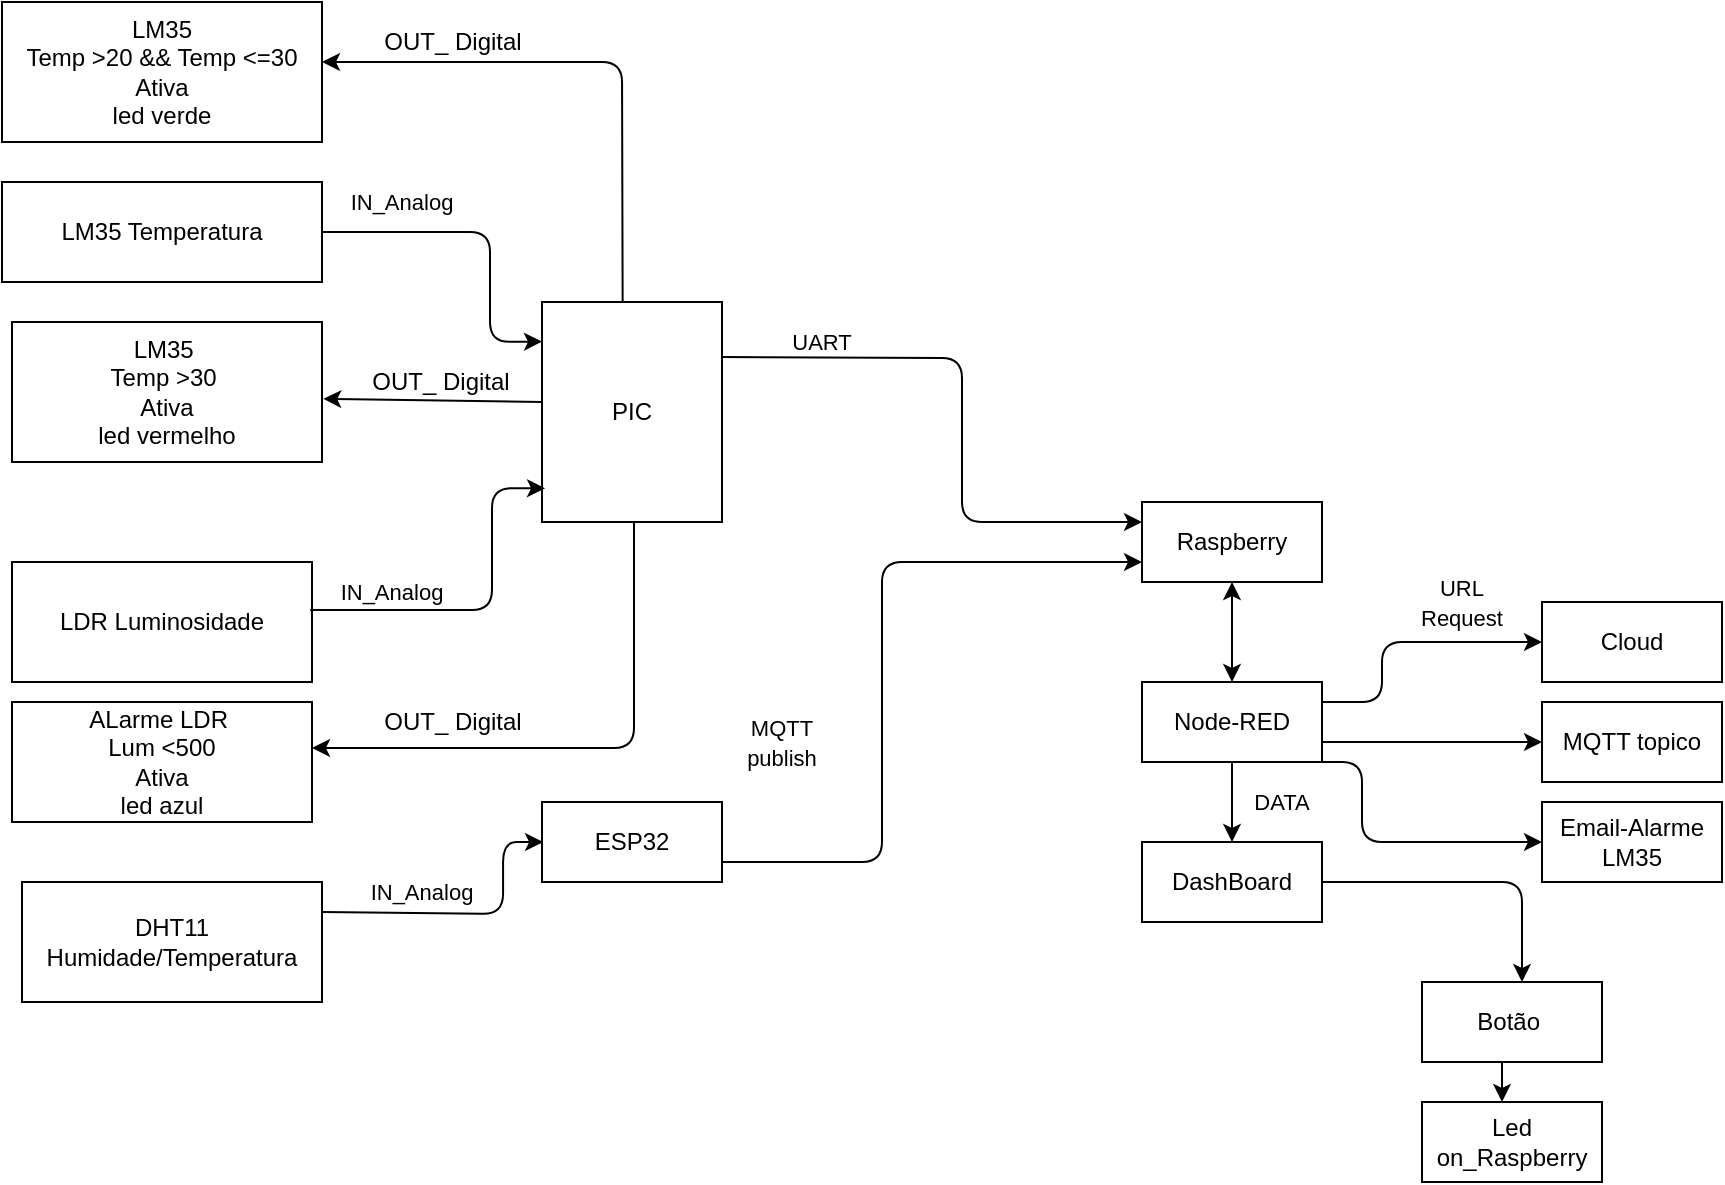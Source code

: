 <mxfile version="14.4.3" type="device"><diagram id="VqmofVy-A_l2AoQshbaq" name="Página-1"><mxGraphModel dx="633" dy="291" grid="1" gridSize="10" guides="1" tooltips="1" connect="1" arrows="1" fold="1" page="1" pageScale="1" pageWidth="827" pageHeight="1169" math="0" shadow="0"><root><mxCell id="0"/><mxCell id="1" parent="0"/><mxCell id="NmGZj781RLPW3mfDKtj8-3" value="PIC" style="rounded=0;whiteSpace=wrap;html=1;" vertex="1" parent="1"><mxGeometry x="420" y="150" width="90" height="110" as="geometry"/></mxCell><mxCell id="NmGZj781RLPW3mfDKtj8-4" value="Raspberry" style="rounded=0;whiteSpace=wrap;html=1;" vertex="1" parent="1"><mxGeometry x="720" y="250" width="90" height="40" as="geometry"/></mxCell><mxCell id="NmGZj781RLPW3mfDKtj8-6" value="&lt;font style=&quot;font-size: 11px&quot;&gt;UART&lt;/font&gt;" style="text;html=1;strokeColor=none;fillColor=none;align=center;verticalAlign=middle;whiteSpace=wrap;rounded=0;" vertex="1" parent="1"><mxGeometry x="540" y="160" width="40" height="20" as="geometry"/></mxCell><mxCell id="NmGZj781RLPW3mfDKtj8-7" value="LM35 Temperatura" style="rounded=0;whiteSpace=wrap;html=1;" vertex="1" parent="1"><mxGeometry x="150" y="90" width="160" height="50" as="geometry"/></mxCell><mxCell id="NmGZj781RLPW3mfDKtj8-9" value="LDR Luminosidade" style="rounded=0;whiteSpace=wrap;html=1;" vertex="1" parent="1"><mxGeometry x="155" y="280" width="150" height="60" as="geometry"/></mxCell><mxCell id="NmGZj781RLPW3mfDKtj8-12" value="" style="endArrow=classic;html=1;exitX=1;exitY=0.5;exitDx=0;exitDy=0;entryX=0;entryY=0.18;entryDx=0;entryDy=0;entryPerimeter=0;" edge="1" parent="1" source="NmGZj781RLPW3mfDKtj8-7" target="NmGZj781RLPW3mfDKtj8-3"><mxGeometry x="239" y="119.84" width="50" height="50" as="geometry"><mxPoint x="354" y="120" as="sourcePoint"/><mxPoint x="414" y="169.84" as="targetPoint"/><Array as="points"><mxPoint x="394" y="115"/><mxPoint x="394" y="170"/></Array></mxGeometry></mxCell><mxCell id="NmGZj781RLPW3mfDKtj8-13" value="&lt;font style=&quot;font-size: 11px&quot;&gt;IN_Analog&lt;/font&gt;" style="text;html=1;strokeColor=none;fillColor=none;align=center;verticalAlign=middle;whiteSpace=wrap;rounded=0;" vertex="1" parent="1"><mxGeometry x="330" y="90" width="40" height="20" as="geometry"/></mxCell><mxCell id="NmGZj781RLPW3mfDKtj8-16" value="" style="endArrow=classic;html=1;entryX=0.017;entryY=0.847;entryDx=0;entryDy=0;exitX=0.994;exitY=0.401;exitDx=0;exitDy=0;exitPerimeter=0;entryPerimeter=0;" edge="1" parent="1" source="NmGZj781RLPW3mfDKtj8-9" target="NmGZj781RLPW3mfDKtj8-3"><mxGeometry width="50" height="50" relative="1" as="geometry"><mxPoint x="375" y="316" as="sourcePoint"/><mxPoint x="415" y="280" as="targetPoint"/><Array as="points"><mxPoint x="395" y="304"/><mxPoint x="395" y="243"/></Array></mxGeometry></mxCell><mxCell id="NmGZj781RLPW3mfDKtj8-17" value="&lt;font style=&quot;font-size: 11px&quot;&gt;IN_Analog&lt;/font&gt;" style="text;html=1;strokeColor=none;fillColor=none;align=center;verticalAlign=middle;whiteSpace=wrap;rounded=0;" vertex="1" parent="1"><mxGeometry x="335" y="290" width="20" height="10" as="geometry"/></mxCell><mxCell id="NmGZj781RLPW3mfDKtj8-54" style="edgeStyle=orthogonalEdgeStyle;rounded=0;orthogonalLoop=1;jettySize=auto;html=1;exitX=0.5;exitY=1;exitDx=0;exitDy=0;entryX=0.5;entryY=0;entryDx=0;entryDy=0;" edge="1" parent="1" source="NmGZj781RLPW3mfDKtj8-18" target="NmGZj781RLPW3mfDKtj8-20"><mxGeometry relative="1" as="geometry"/></mxCell><mxCell id="NmGZj781RLPW3mfDKtj8-18" value="Node-RED" style="rounded=0;whiteSpace=wrap;html=1;" vertex="1" parent="1"><mxGeometry x="720" y="340" width="90" height="40" as="geometry"/></mxCell><mxCell id="NmGZj781RLPW3mfDKtj8-20" value="DashBoard" style="rounded=0;whiteSpace=wrap;html=1;" vertex="1" parent="1"><mxGeometry x="720" y="420" width="90" height="40" as="geometry"/></mxCell><mxCell id="NmGZj781RLPW3mfDKtj8-24" value="&lt;font style=&quot;font-size: 11px&quot;&gt;DATA&lt;/font&gt;" style="text;html=1;strokeColor=none;fillColor=none;align=center;verticalAlign=middle;whiteSpace=wrap;rounded=0;" vertex="1" parent="1"><mxGeometry x="770" y="390" width="40" height="20" as="geometry"/></mxCell><mxCell id="NmGZj781RLPW3mfDKtj8-25" value="Cloud" style="rounded=0;whiteSpace=wrap;html=1;" vertex="1" parent="1"><mxGeometry x="920" y="300" width="90" height="40" as="geometry"/></mxCell><mxCell id="NmGZj781RLPW3mfDKtj8-28" value="DHT11 Humidade/Temperatura" style="rounded=0;whiteSpace=wrap;html=1;" vertex="1" parent="1"><mxGeometry x="160" y="440" width="150" height="60" as="geometry"/></mxCell><mxCell id="NmGZj781RLPW3mfDKtj8-29" value="ESP32" style="rounded=0;whiteSpace=wrap;html=1;" vertex="1" parent="1"><mxGeometry x="420" y="400" width="90" height="40" as="geometry"/></mxCell><mxCell id="NmGZj781RLPW3mfDKtj8-31" value="" style="endArrow=classic;html=1;entryX=0;entryY=0.75;entryDx=0;entryDy=0;exitX=1;exitY=0.25;exitDx=0;exitDy=0;" edge="1" parent="1" source="NmGZj781RLPW3mfDKtj8-28"><mxGeometry width="50" height="50" relative="1" as="geometry"><mxPoint x="330.0" y="456.04" as="sourcePoint"/><mxPoint x="420.54" y="420" as="targetPoint"/><Array as="points"><mxPoint x="400.54" y="456"/><mxPoint x="400.54" y="420"/></Array></mxGeometry></mxCell><mxCell id="NmGZj781RLPW3mfDKtj8-32" value="&lt;font style=&quot;font-size: 11px&quot;&gt;IN_Analog&lt;/font&gt;" style="text;html=1;strokeColor=none;fillColor=none;align=center;verticalAlign=middle;whiteSpace=wrap;rounded=0;" vertex="1" parent="1"><mxGeometry x="350" y="440" width="20" height="10" as="geometry"/></mxCell><mxCell id="NmGZj781RLPW3mfDKtj8-38" value="" style="endArrow=classic;html=1;exitX=1;exitY=0.75;exitDx=0;exitDy=0;entryX=0;entryY=0.75;entryDx=0;entryDy=0;" edge="1" parent="1" source="NmGZj781RLPW3mfDKtj8-29" target="NmGZj781RLPW3mfDKtj8-4"><mxGeometry width="50" height="50" relative="1" as="geometry"><mxPoint x="520" y="390" as="sourcePoint"/><mxPoint x="670" y="280" as="targetPoint"/><Array as="points"><mxPoint x="590" y="430"/><mxPoint x="590" y="280"/></Array></mxGeometry></mxCell><mxCell id="NmGZj781RLPW3mfDKtj8-39" value="&lt;font style=&quot;font-size: 11px&quot;&gt;MQTT publish&lt;/font&gt;" style="text;html=1;strokeColor=none;fillColor=none;align=center;verticalAlign=middle;whiteSpace=wrap;rounded=0;" vertex="1" parent="1"><mxGeometry x="520" y="360" width="40" height="20" as="geometry"/></mxCell><mxCell id="NmGZj781RLPW3mfDKtj8-42" value="&lt;font style=&quot;font-size: 11px&quot;&gt;URL Request&lt;/font&gt;" style="text;html=1;strokeColor=none;fillColor=none;align=center;verticalAlign=middle;whiteSpace=wrap;rounded=0;" vertex="1" parent="1"><mxGeometry x="850" y="280" width="60" height="40" as="geometry"/></mxCell><mxCell id="NmGZj781RLPW3mfDKtj8-44" value="MQTT topico" style="rounded=0;whiteSpace=wrap;html=1;" vertex="1" parent="1"><mxGeometry x="920" y="350" width="90" height="40" as="geometry"/></mxCell><mxCell id="NmGZj781RLPW3mfDKtj8-45" value="" style="endArrow=classic;html=1;exitX=1;exitY=0.75;exitDx=0;exitDy=0;entryX=0;entryY=0.5;entryDx=0;entryDy=0;" edge="1" parent="1" source="NmGZj781RLPW3mfDKtj8-18" target="NmGZj781RLPW3mfDKtj8-44"><mxGeometry width="50" height="50" relative="1" as="geometry"><mxPoint x="830" y="380" as="sourcePoint"/><mxPoint x="910" y="370" as="targetPoint"/><Array as="points"><mxPoint x="850" y="370"/></Array></mxGeometry></mxCell><mxCell id="NmGZj781RLPW3mfDKtj8-46" value="" style="endArrow=classic;html=1;exitX=1;exitY=0.25;exitDx=0;exitDy=0;" edge="1" parent="1" source="NmGZj781RLPW3mfDKtj8-3"><mxGeometry width="50" height="50" relative="1" as="geometry"><mxPoint x="560" y="230" as="sourcePoint"/><mxPoint x="720" y="260" as="targetPoint"/><Array as="points"><mxPoint x="630" y="178"/><mxPoint x="630" y="260"/></Array></mxGeometry></mxCell><mxCell id="NmGZj781RLPW3mfDKtj8-48" value="ALarme LDR&amp;nbsp;&lt;br&gt;Lum &amp;lt;500&lt;br&gt;Ativa&lt;br&gt;led azul" style="rounded=0;whiteSpace=wrap;html=1;" vertex="1" parent="1"><mxGeometry x="155" y="350" width="150" height="60" as="geometry"/></mxCell><mxCell id="NmGZj781RLPW3mfDKtj8-51" value="" style="endArrow=classic;html=1;" edge="1" parent="1"><mxGeometry width="50" height="50" relative="1" as="geometry"><mxPoint x="466" y="260" as="sourcePoint"/><mxPoint x="305" y="373" as="targetPoint"/><Array as="points"><mxPoint x="466" y="373"/></Array></mxGeometry></mxCell><mxCell id="NmGZj781RLPW3mfDKtj8-52" value="OUT_ Digital" style="text;html=1;align=center;verticalAlign=middle;resizable=0;points=[];autosize=1;" vertex="1" parent="1"><mxGeometry x="330" y="350" width="90" height="20" as="geometry"/></mxCell><mxCell id="NmGZj781RLPW3mfDKtj8-53" value="" style="endArrow=classic;startArrow=classic;html=1;exitX=0.5;exitY=0;exitDx=0;exitDy=0;" edge="1" parent="1" source="NmGZj781RLPW3mfDKtj8-18" target="NmGZj781RLPW3mfDKtj8-4"><mxGeometry width="50" height="50" relative="1" as="geometry"><mxPoint x="700" y="360" as="sourcePoint"/><mxPoint x="750" y="310" as="targetPoint"/></mxGeometry></mxCell><mxCell id="NmGZj781RLPW3mfDKtj8-57" value="" style="endArrow=classic;html=1;exitX=1;exitY=0.25;exitDx=0;exitDy=0;" edge="1" parent="1" source="NmGZj781RLPW3mfDKtj8-18"><mxGeometry width="50" height="50" relative="1" as="geometry"><mxPoint x="820" y="350" as="sourcePoint"/><mxPoint x="920" y="320" as="targetPoint"/><Array as="points"><mxPoint x="840" y="350"/><mxPoint x="840" y="320"/></Array></mxGeometry></mxCell><mxCell id="NmGZj781RLPW3mfDKtj8-59" value="&amp;nbsp;LM35&amp;nbsp;&lt;br&gt;Temp &amp;gt;20 &amp;amp;&amp;amp; Temp &amp;lt;=30&lt;br&gt;Ativa&lt;br&gt;led verde" style="rounded=0;whiteSpace=wrap;html=1;" vertex="1" parent="1"><mxGeometry x="150" width="160" height="70" as="geometry"/></mxCell><mxCell id="NmGZj781RLPW3mfDKtj8-61" value="LM35&amp;nbsp;&lt;br&gt;Temp &amp;gt;30&amp;nbsp;&lt;br&gt;Ativa&lt;br&gt;led vermelho" style="rounded=0;whiteSpace=wrap;html=1;" vertex="1" parent="1"><mxGeometry x="155" y="160" width="155" height="70" as="geometry"/></mxCell><mxCell id="NmGZj781RLPW3mfDKtj8-66" value="" style="endArrow=classic;html=1;entryX=1.004;entryY=0.549;entryDx=0;entryDy=0;entryPerimeter=0;" edge="1" parent="1" target="NmGZj781RLPW3mfDKtj8-61"><mxGeometry width="50" height="50" relative="1" as="geometry"><mxPoint x="420" y="200" as="sourcePoint"/><mxPoint x="310" y="170" as="targetPoint"/></mxGeometry></mxCell><mxCell id="NmGZj781RLPW3mfDKtj8-67" value="OUT_ Digital" style="text;html=1;align=center;verticalAlign=middle;resizable=0;points=[];autosize=1;" vertex="1" parent="1"><mxGeometry x="323.5" y="180" width="90" height="20" as="geometry"/></mxCell><mxCell id="NmGZj781RLPW3mfDKtj8-69" value="" style="endArrow=classic;html=1;exitX=0.448;exitY=0.001;exitDx=0;exitDy=0;exitPerimeter=0;" edge="1" parent="1" source="NmGZj781RLPW3mfDKtj8-3"><mxGeometry width="50" height="50" relative="1" as="geometry"><mxPoint x="460" y="147" as="sourcePoint"/><mxPoint x="310" y="30" as="targetPoint"/><Array as="points"><mxPoint x="460" y="30"/></Array></mxGeometry></mxCell><mxCell id="NmGZj781RLPW3mfDKtj8-70" value="OUT_ Digital" style="text;html=1;align=center;verticalAlign=middle;resizable=0;points=[];autosize=1;" vertex="1" parent="1"><mxGeometry x="330" y="10" width="90" height="20" as="geometry"/></mxCell><mxCell id="NmGZj781RLPW3mfDKtj8-71" value="Botão&amp;nbsp;" style="rounded=0;whiteSpace=wrap;html=1;" vertex="1" parent="1"><mxGeometry x="860" y="490" width="90" height="40" as="geometry"/></mxCell><mxCell id="NmGZj781RLPW3mfDKtj8-72" value="" style="endArrow=classic;html=1;" edge="1" parent="1"><mxGeometry width="50" height="50" relative="1" as="geometry"><mxPoint x="810" y="440" as="sourcePoint"/><mxPoint x="910" y="490" as="targetPoint"/><Array as="points"><mxPoint x="910" y="440"/></Array></mxGeometry></mxCell><mxCell id="NmGZj781RLPW3mfDKtj8-73" value="Led on_Raspberry" style="rounded=0;whiteSpace=wrap;html=1;" vertex="1" parent="1"><mxGeometry x="860" y="550" width="90" height="40" as="geometry"/></mxCell><mxCell id="NmGZj781RLPW3mfDKtj8-75" value="Email-Alarme LM35" style="rounded=0;whiteSpace=wrap;html=1;" vertex="1" parent="1"><mxGeometry x="920" y="400" width="90" height="40" as="geometry"/></mxCell><mxCell id="NmGZj781RLPW3mfDKtj8-76" value="" style="endArrow=classic;html=1;entryX=0;entryY=0.5;entryDx=0;entryDy=0;" edge="1" parent="1" target="NmGZj781RLPW3mfDKtj8-75"><mxGeometry width="50" height="50" relative="1" as="geometry"><mxPoint x="820" y="380" as="sourcePoint"/><mxPoint x="890" y="370" as="targetPoint"/><Array as="points"><mxPoint x="810" y="380"/><mxPoint x="800" y="380"/><mxPoint x="830" y="380"/><mxPoint x="830" y="420"/></Array></mxGeometry></mxCell><mxCell id="NmGZj781RLPW3mfDKtj8-79" value="" style="endArrow=classic;html=1;" edge="1" parent="1"><mxGeometry width="50" height="50" relative="1" as="geometry"><mxPoint x="900" y="530" as="sourcePoint"/><mxPoint x="900" y="550" as="targetPoint"/></mxGeometry></mxCell></root></mxGraphModel></diagram></mxfile>